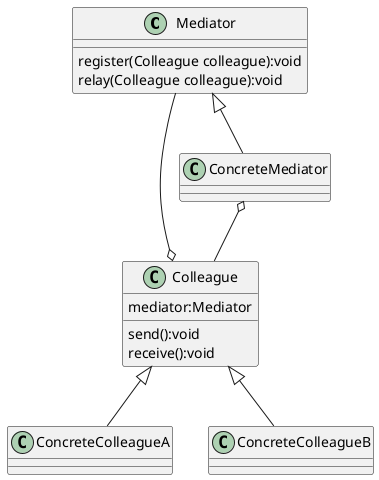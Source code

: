 @startuml

abstract class Mediator
abstract class Colleague

Class ConcreteMediator
Class ConcreteColleagueA
Class ConcreteColleagueB

Mediator <|-- ConcreteMediator
Colleague <|-- ConcreteColleagueA
Colleague <|-- ConcreteColleagueB
Mediator --o Colleague
ConcreteMediator o-- Colleague

Class Mediator{
    register(Colleague colleague):void
    relay(Colleague colleague):void
}
class Colleague{
    mediator:Mediator
    send():void
    receive():void
}
@enduml
